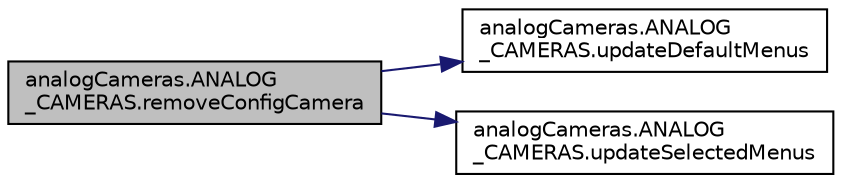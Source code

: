 digraph "analogCameras.ANALOG_CAMERAS.removeConfigCamera"
{
 // LATEX_PDF_SIZE
  edge [fontname="Helvetica",fontsize="10",labelfontname="Helvetica",labelfontsize="10"];
  node [fontname="Helvetica",fontsize="10",shape=record];
  rankdir="LR";
  Node1 [label="analogCameras.ANALOG\l_CAMERAS.removeConfigCamera",height=0.2,width=0.4,color="black", fillcolor="grey75", style="filled", fontcolor="black",tooltip=" "];
  Node1 -> Node2 [color="midnightblue",fontsize="10",style="solid",fontname="Helvetica"];
  Node2 [label="analogCameras.ANALOG\l_CAMERAS.updateDefaultMenus",height=0.2,width=0.4,color="black", fillcolor="white", style="filled",URL="$classanalog_cameras_1_1_a_n_a_l_o_g___c_a_m_e_r_a_s.html#a5e757e524ec906baee5f32ea3f143e4b",tooltip=" "];
  Node1 -> Node3 [color="midnightblue",fontsize="10",style="solid",fontname="Helvetica"];
  Node3 [label="analogCameras.ANALOG\l_CAMERAS.updateSelectedMenus",height=0.2,width=0.4,color="black", fillcolor="white", style="filled",URL="$classanalog_cameras_1_1_a_n_a_l_o_g___c_a_m_e_r_a_s.html#aac2d5e5f7c1b4d3ea0a632f5eed89585",tooltip=" "];
}
